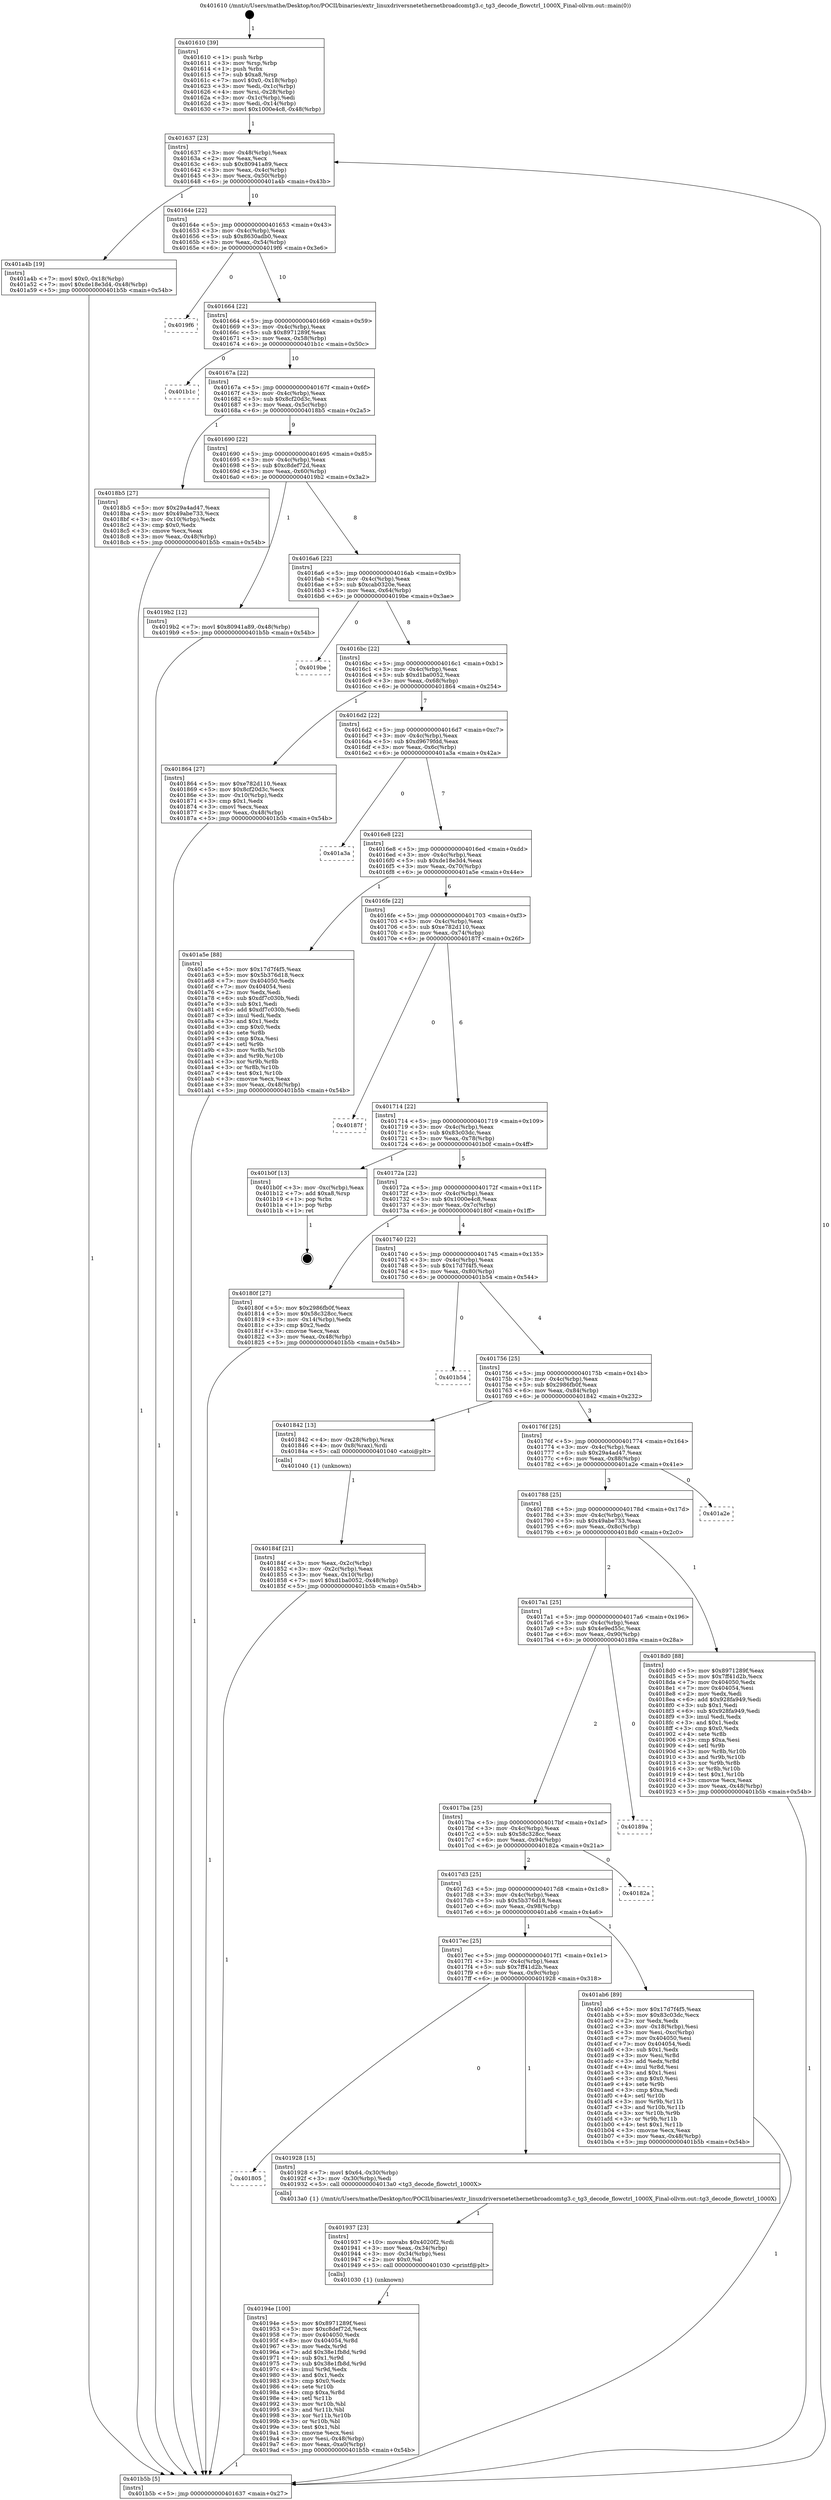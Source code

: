 digraph "0x401610" {
  label = "0x401610 (/mnt/c/Users/mathe/Desktop/tcc/POCII/binaries/extr_linuxdriversnetethernetbroadcomtg3.c_tg3_decode_flowctrl_1000X_Final-ollvm.out::main(0))"
  labelloc = "t"
  node[shape=record]

  Entry [label="",width=0.3,height=0.3,shape=circle,fillcolor=black,style=filled]
  "0x401637" [label="{
     0x401637 [23]\l
     | [instrs]\l
     &nbsp;&nbsp;0x401637 \<+3\>: mov -0x48(%rbp),%eax\l
     &nbsp;&nbsp;0x40163a \<+2\>: mov %eax,%ecx\l
     &nbsp;&nbsp;0x40163c \<+6\>: sub $0x80941a89,%ecx\l
     &nbsp;&nbsp;0x401642 \<+3\>: mov %eax,-0x4c(%rbp)\l
     &nbsp;&nbsp;0x401645 \<+3\>: mov %ecx,-0x50(%rbp)\l
     &nbsp;&nbsp;0x401648 \<+6\>: je 0000000000401a4b \<main+0x43b\>\l
  }"]
  "0x401a4b" [label="{
     0x401a4b [19]\l
     | [instrs]\l
     &nbsp;&nbsp;0x401a4b \<+7\>: movl $0x0,-0x18(%rbp)\l
     &nbsp;&nbsp;0x401a52 \<+7\>: movl $0xde18e3d4,-0x48(%rbp)\l
     &nbsp;&nbsp;0x401a59 \<+5\>: jmp 0000000000401b5b \<main+0x54b\>\l
  }"]
  "0x40164e" [label="{
     0x40164e [22]\l
     | [instrs]\l
     &nbsp;&nbsp;0x40164e \<+5\>: jmp 0000000000401653 \<main+0x43\>\l
     &nbsp;&nbsp;0x401653 \<+3\>: mov -0x4c(%rbp),%eax\l
     &nbsp;&nbsp;0x401656 \<+5\>: sub $0x8630adb0,%eax\l
     &nbsp;&nbsp;0x40165b \<+3\>: mov %eax,-0x54(%rbp)\l
     &nbsp;&nbsp;0x40165e \<+6\>: je 00000000004019f6 \<main+0x3e6\>\l
  }"]
  Exit [label="",width=0.3,height=0.3,shape=circle,fillcolor=black,style=filled,peripheries=2]
  "0x4019f6" [label="{
     0x4019f6\l
  }", style=dashed]
  "0x401664" [label="{
     0x401664 [22]\l
     | [instrs]\l
     &nbsp;&nbsp;0x401664 \<+5\>: jmp 0000000000401669 \<main+0x59\>\l
     &nbsp;&nbsp;0x401669 \<+3\>: mov -0x4c(%rbp),%eax\l
     &nbsp;&nbsp;0x40166c \<+5\>: sub $0x8971289f,%eax\l
     &nbsp;&nbsp;0x401671 \<+3\>: mov %eax,-0x58(%rbp)\l
     &nbsp;&nbsp;0x401674 \<+6\>: je 0000000000401b1c \<main+0x50c\>\l
  }"]
  "0x40194e" [label="{
     0x40194e [100]\l
     | [instrs]\l
     &nbsp;&nbsp;0x40194e \<+5\>: mov $0x8971289f,%esi\l
     &nbsp;&nbsp;0x401953 \<+5\>: mov $0xc8def72d,%ecx\l
     &nbsp;&nbsp;0x401958 \<+7\>: mov 0x404050,%edx\l
     &nbsp;&nbsp;0x40195f \<+8\>: mov 0x404054,%r8d\l
     &nbsp;&nbsp;0x401967 \<+3\>: mov %edx,%r9d\l
     &nbsp;&nbsp;0x40196a \<+7\>: add $0x38e1fb8d,%r9d\l
     &nbsp;&nbsp;0x401971 \<+4\>: sub $0x1,%r9d\l
     &nbsp;&nbsp;0x401975 \<+7\>: sub $0x38e1fb8d,%r9d\l
     &nbsp;&nbsp;0x40197c \<+4\>: imul %r9d,%edx\l
     &nbsp;&nbsp;0x401980 \<+3\>: and $0x1,%edx\l
     &nbsp;&nbsp;0x401983 \<+3\>: cmp $0x0,%edx\l
     &nbsp;&nbsp;0x401986 \<+4\>: sete %r10b\l
     &nbsp;&nbsp;0x40198a \<+4\>: cmp $0xa,%r8d\l
     &nbsp;&nbsp;0x40198e \<+4\>: setl %r11b\l
     &nbsp;&nbsp;0x401992 \<+3\>: mov %r10b,%bl\l
     &nbsp;&nbsp;0x401995 \<+3\>: and %r11b,%bl\l
     &nbsp;&nbsp;0x401998 \<+3\>: xor %r11b,%r10b\l
     &nbsp;&nbsp;0x40199b \<+3\>: or %r10b,%bl\l
     &nbsp;&nbsp;0x40199e \<+3\>: test $0x1,%bl\l
     &nbsp;&nbsp;0x4019a1 \<+3\>: cmovne %ecx,%esi\l
     &nbsp;&nbsp;0x4019a4 \<+3\>: mov %esi,-0x48(%rbp)\l
     &nbsp;&nbsp;0x4019a7 \<+6\>: mov %eax,-0xa0(%rbp)\l
     &nbsp;&nbsp;0x4019ad \<+5\>: jmp 0000000000401b5b \<main+0x54b\>\l
  }"]
  "0x401b1c" [label="{
     0x401b1c\l
  }", style=dashed]
  "0x40167a" [label="{
     0x40167a [22]\l
     | [instrs]\l
     &nbsp;&nbsp;0x40167a \<+5\>: jmp 000000000040167f \<main+0x6f\>\l
     &nbsp;&nbsp;0x40167f \<+3\>: mov -0x4c(%rbp),%eax\l
     &nbsp;&nbsp;0x401682 \<+5\>: sub $0x8cf20d3c,%eax\l
     &nbsp;&nbsp;0x401687 \<+3\>: mov %eax,-0x5c(%rbp)\l
     &nbsp;&nbsp;0x40168a \<+6\>: je 00000000004018b5 \<main+0x2a5\>\l
  }"]
  "0x401937" [label="{
     0x401937 [23]\l
     | [instrs]\l
     &nbsp;&nbsp;0x401937 \<+10\>: movabs $0x4020f2,%rdi\l
     &nbsp;&nbsp;0x401941 \<+3\>: mov %eax,-0x34(%rbp)\l
     &nbsp;&nbsp;0x401944 \<+3\>: mov -0x34(%rbp),%esi\l
     &nbsp;&nbsp;0x401947 \<+2\>: mov $0x0,%al\l
     &nbsp;&nbsp;0x401949 \<+5\>: call 0000000000401030 \<printf@plt\>\l
     | [calls]\l
     &nbsp;&nbsp;0x401030 \{1\} (unknown)\l
  }"]
  "0x4018b5" [label="{
     0x4018b5 [27]\l
     | [instrs]\l
     &nbsp;&nbsp;0x4018b5 \<+5\>: mov $0x29a4ad47,%eax\l
     &nbsp;&nbsp;0x4018ba \<+5\>: mov $0x49abe733,%ecx\l
     &nbsp;&nbsp;0x4018bf \<+3\>: mov -0x10(%rbp),%edx\l
     &nbsp;&nbsp;0x4018c2 \<+3\>: cmp $0x0,%edx\l
     &nbsp;&nbsp;0x4018c5 \<+3\>: cmove %ecx,%eax\l
     &nbsp;&nbsp;0x4018c8 \<+3\>: mov %eax,-0x48(%rbp)\l
     &nbsp;&nbsp;0x4018cb \<+5\>: jmp 0000000000401b5b \<main+0x54b\>\l
  }"]
  "0x401690" [label="{
     0x401690 [22]\l
     | [instrs]\l
     &nbsp;&nbsp;0x401690 \<+5\>: jmp 0000000000401695 \<main+0x85\>\l
     &nbsp;&nbsp;0x401695 \<+3\>: mov -0x4c(%rbp),%eax\l
     &nbsp;&nbsp;0x401698 \<+5\>: sub $0xc8def72d,%eax\l
     &nbsp;&nbsp;0x40169d \<+3\>: mov %eax,-0x60(%rbp)\l
     &nbsp;&nbsp;0x4016a0 \<+6\>: je 00000000004019b2 \<main+0x3a2\>\l
  }"]
  "0x401805" [label="{
     0x401805\l
  }", style=dashed]
  "0x4019b2" [label="{
     0x4019b2 [12]\l
     | [instrs]\l
     &nbsp;&nbsp;0x4019b2 \<+7\>: movl $0x80941a89,-0x48(%rbp)\l
     &nbsp;&nbsp;0x4019b9 \<+5\>: jmp 0000000000401b5b \<main+0x54b\>\l
  }"]
  "0x4016a6" [label="{
     0x4016a6 [22]\l
     | [instrs]\l
     &nbsp;&nbsp;0x4016a6 \<+5\>: jmp 00000000004016ab \<main+0x9b\>\l
     &nbsp;&nbsp;0x4016ab \<+3\>: mov -0x4c(%rbp),%eax\l
     &nbsp;&nbsp;0x4016ae \<+5\>: sub $0xcab0320e,%eax\l
     &nbsp;&nbsp;0x4016b3 \<+3\>: mov %eax,-0x64(%rbp)\l
     &nbsp;&nbsp;0x4016b6 \<+6\>: je 00000000004019be \<main+0x3ae\>\l
  }"]
  "0x401928" [label="{
     0x401928 [15]\l
     | [instrs]\l
     &nbsp;&nbsp;0x401928 \<+7\>: movl $0x64,-0x30(%rbp)\l
     &nbsp;&nbsp;0x40192f \<+3\>: mov -0x30(%rbp),%edi\l
     &nbsp;&nbsp;0x401932 \<+5\>: call 00000000004013a0 \<tg3_decode_flowctrl_1000X\>\l
     | [calls]\l
     &nbsp;&nbsp;0x4013a0 \{1\} (/mnt/c/Users/mathe/Desktop/tcc/POCII/binaries/extr_linuxdriversnetethernetbroadcomtg3.c_tg3_decode_flowctrl_1000X_Final-ollvm.out::tg3_decode_flowctrl_1000X)\l
  }"]
  "0x4019be" [label="{
     0x4019be\l
  }", style=dashed]
  "0x4016bc" [label="{
     0x4016bc [22]\l
     | [instrs]\l
     &nbsp;&nbsp;0x4016bc \<+5\>: jmp 00000000004016c1 \<main+0xb1\>\l
     &nbsp;&nbsp;0x4016c1 \<+3\>: mov -0x4c(%rbp),%eax\l
     &nbsp;&nbsp;0x4016c4 \<+5\>: sub $0xd1ba0052,%eax\l
     &nbsp;&nbsp;0x4016c9 \<+3\>: mov %eax,-0x68(%rbp)\l
     &nbsp;&nbsp;0x4016cc \<+6\>: je 0000000000401864 \<main+0x254\>\l
  }"]
  "0x4017ec" [label="{
     0x4017ec [25]\l
     | [instrs]\l
     &nbsp;&nbsp;0x4017ec \<+5\>: jmp 00000000004017f1 \<main+0x1e1\>\l
     &nbsp;&nbsp;0x4017f1 \<+3\>: mov -0x4c(%rbp),%eax\l
     &nbsp;&nbsp;0x4017f4 \<+5\>: sub $0x7ff41d2b,%eax\l
     &nbsp;&nbsp;0x4017f9 \<+6\>: mov %eax,-0x9c(%rbp)\l
     &nbsp;&nbsp;0x4017ff \<+6\>: je 0000000000401928 \<main+0x318\>\l
  }"]
  "0x401864" [label="{
     0x401864 [27]\l
     | [instrs]\l
     &nbsp;&nbsp;0x401864 \<+5\>: mov $0xe782d110,%eax\l
     &nbsp;&nbsp;0x401869 \<+5\>: mov $0x8cf20d3c,%ecx\l
     &nbsp;&nbsp;0x40186e \<+3\>: mov -0x10(%rbp),%edx\l
     &nbsp;&nbsp;0x401871 \<+3\>: cmp $0x1,%edx\l
     &nbsp;&nbsp;0x401874 \<+3\>: cmovl %ecx,%eax\l
     &nbsp;&nbsp;0x401877 \<+3\>: mov %eax,-0x48(%rbp)\l
     &nbsp;&nbsp;0x40187a \<+5\>: jmp 0000000000401b5b \<main+0x54b\>\l
  }"]
  "0x4016d2" [label="{
     0x4016d2 [22]\l
     | [instrs]\l
     &nbsp;&nbsp;0x4016d2 \<+5\>: jmp 00000000004016d7 \<main+0xc7\>\l
     &nbsp;&nbsp;0x4016d7 \<+3\>: mov -0x4c(%rbp),%eax\l
     &nbsp;&nbsp;0x4016da \<+5\>: sub $0xd9679fdd,%eax\l
     &nbsp;&nbsp;0x4016df \<+3\>: mov %eax,-0x6c(%rbp)\l
     &nbsp;&nbsp;0x4016e2 \<+6\>: je 0000000000401a3a \<main+0x42a\>\l
  }"]
  "0x401ab6" [label="{
     0x401ab6 [89]\l
     | [instrs]\l
     &nbsp;&nbsp;0x401ab6 \<+5\>: mov $0x17d7f4f5,%eax\l
     &nbsp;&nbsp;0x401abb \<+5\>: mov $0x83c03dc,%ecx\l
     &nbsp;&nbsp;0x401ac0 \<+2\>: xor %edx,%edx\l
     &nbsp;&nbsp;0x401ac2 \<+3\>: mov -0x18(%rbp),%esi\l
     &nbsp;&nbsp;0x401ac5 \<+3\>: mov %esi,-0xc(%rbp)\l
     &nbsp;&nbsp;0x401ac8 \<+7\>: mov 0x404050,%esi\l
     &nbsp;&nbsp;0x401acf \<+7\>: mov 0x404054,%edi\l
     &nbsp;&nbsp;0x401ad6 \<+3\>: sub $0x1,%edx\l
     &nbsp;&nbsp;0x401ad9 \<+3\>: mov %esi,%r8d\l
     &nbsp;&nbsp;0x401adc \<+3\>: add %edx,%r8d\l
     &nbsp;&nbsp;0x401adf \<+4\>: imul %r8d,%esi\l
     &nbsp;&nbsp;0x401ae3 \<+3\>: and $0x1,%esi\l
     &nbsp;&nbsp;0x401ae6 \<+3\>: cmp $0x0,%esi\l
     &nbsp;&nbsp;0x401ae9 \<+4\>: sete %r9b\l
     &nbsp;&nbsp;0x401aed \<+3\>: cmp $0xa,%edi\l
     &nbsp;&nbsp;0x401af0 \<+4\>: setl %r10b\l
     &nbsp;&nbsp;0x401af4 \<+3\>: mov %r9b,%r11b\l
     &nbsp;&nbsp;0x401af7 \<+3\>: and %r10b,%r11b\l
     &nbsp;&nbsp;0x401afa \<+3\>: xor %r10b,%r9b\l
     &nbsp;&nbsp;0x401afd \<+3\>: or %r9b,%r11b\l
     &nbsp;&nbsp;0x401b00 \<+4\>: test $0x1,%r11b\l
     &nbsp;&nbsp;0x401b04 \<+3\>: cmovne %ecx,%eax\l
     &nbsp;&nbsp;0x401b07 \<+3\>: mov %eax,-0x48(%rbp)\l
     &nbsp;&nbsp;0x401b0a \<+5\>: jmp 0000000000401b5b \<main+0x54b\>\l
  }"]
  "0x401a3a" [label="{
     0x401a3a\l
  }", style=dashed]
  "0x4016e8" [label="{
     0x4016e8 [22]\l
     | [instrs]\l
     &nbsp;&nbsp;0x4016e8 \<+5\>: jmp 00000000004016ed \<main+0xdd\>\l
     &nbsp;&nbsp;0x4016ed \<+3\>: mov -0x4c(%rbp),%eax\l
     &nbsp;&nbsp;0x4016f0 \<+5\>: sub $0xde18e3d4,%eax\l
     &nbsp;&nbsp;0x4016f5 \<+3\>: mov %eax,-0x70(%rbp)\l
     &nbsp;&nbsp;0x4016f8 \<+6\>: je 0000000000401a5e \<main+0x44e\>\l
  }"]
  "0x4017d3" [label="{
     0x4017d3 [25]\l
     | [instrs]\l
     &nbsp;&nbsp;0x4017d3 \<+5\>: jmp 00000000004017d8 \<main+0x1c8\>\l
     &nbsp;&nbsp;0x4017d8 \<+3\>: mov -0x4c(%rbp),%eax\l
     &nbsp;&nbsp;0x4017db \<+5\>: sub $0x5b376d18,%eax\l
     &nbsp;&nbsp;0x4017e0 \<+6\>: mov %eax,-0x98(%rbp)\l
     &nbsp;&nbsp;0x4017e6 \<+6\>: je 0000000000401ab6 \<main+0x4a6\>\l
  }"]
  "0x401a5e" [label="{
     0x401a5e [88]\l
     | [instrs]\l
     &nbsp;&nbsp;0x401a5e \<+5\>: mov $0x17d7f4f5,%eax\l
     &nbsp;&nbsp;0x401a63 \<+5\>: mov $0x5b376d18,%ecx\l
     &nbsp;&nbsp;0x401a68 \<+7\>: mov 0x404050,%edx\l
     &nbsp;&nbsp;0x401a6f \<+7\>: mov 0x404054,%esi\l
     &nbsp;&nbsp;0x401a76 \<+2\>: mov %edx,%edi\l
     &nbsp;&nbsp;0x401a78 \<+6\>: sub $0xdf7c030b,%edi\l
     &nbsp;&nbsp;0x401a7e \<+3\>: sub $0x1,%edi\l
     &nbsp;&nbsp;0x401a81 \<+6\>: add $0xdf7c030b,%edi\l
     &nbsp;&nbsp;0x401a87 \<+3\>: imul %edi,%edx\l
     &nbsp;&nbsp;0x401a8a \<+3\>: and $0x1,%edx\l
     &nbsp;&nbsp;0x401a8d \<+3\>: cmp $0x0,%edx\l
     &nbsp;&nbsp;0x401a90 \<+4\>: sete %r8b\l
     &nbsp;&nbsp;0x401a94 \<+3\>: cmp $0xa,%esi\l
     &nbsp;&nbsp;0x401a97 \<+4\>: setl %r9b\l
     &nbsp;&nbsp;0x401a9b \<+3\>: mov %r8b,%r10b\l
     &nbsp;&nbsp;0x401a9e \<+3\>: and %r9b,%r10b\l
     &nbsp;&nbsp;0x401aa1 \<+3\>: xor %r9b,%r8b\l
     &nbsp;&nbsp;0x401aa4 \<+3\>: or %r8b,%r10b\l
     &nbsp;&nbsp;0x401aa7 \<+4\>: test $0x1,%r10b\l
     &nbsp;&nbsp;0x401aab \<+3\>: cmovne %ecx,%eax\l
     &nbsp;&nbsp;0x401aae \<+3\>: mov %eax,-0x48(%rbp)\l
     &nbsp;&nbsp;0x401ab1 \<+5\>: jmp 0000000000401b5b \<main+0x54b\>\l
  }"]
  "0x4016fe" [label="{
     0x4016fe [22]\l
     | [instrs]\l
     &nbsp;&nbsp;0x4016fe \<+5\>: jmp 0000000000401703 \<main+0xf3\>\l
     &nbsp;&nbsp;0x401703 \<+3\>: mov -0x4c(%rbp),%eax\l
     &nbsp;&nbsp;0x401706 \<+5\>: sub $0xe782d110,%eax\l
     &nbsp;&nbsp;0x40170b \<+3\>: mov %eax,-0x74(%rbp)\l
     &nbsp;&nbsp;0x40170e \<+6\>: je 000000000040187f \<main+0x26f\>\l
  }"]
  "0x40182a" [label="{
     0x40182a\l
  }", style=dashed]
  "0x40187f" [label="{
     0x40187f\l
  }", style=dashed]
  "0x401714" [label="{
     0x401714 [22]\l
     | [instrs]\l
     &nbsp;&nbsp;0x401714 \<+5\>: jmp 0000000000401719 \<main+0x109\>\l
     &nbsp;&nbsp;0x401719 \<+3\>: mov -0x4c(%rbp),%eax\l
     &nbsp;&nbsp;0x40171c \<+5\>: sub $0x83c03dc,%eax\l
     &nbsp;&nbsp;0x401721 \<+3\>: mov %eax,-0x78(%rbp)\l
     &nbsp;&nbsp;0x401724 \<+6\>: je 0000000000401b0f \<main+0x4ff\>\l
  }"]
  "0x4017ba" [label="{
     0x4017ba [25]\l
     | [instrs]\l
     &nbsp;&nbsp;0x4017ba \<+5\>: jmp 00000000004017bf \<main+0x1af\>\l
     &nbsp;&nbsp;0x4017bf \<+3\>: mov -0x4c(%rbp),%eax\l
     &nbsp;&nbsp;0x4017c2 \<+5\>: sub $0x58c328cc,%eax\l
     &nbsp;&nbsp;0x4017c7 \<+6\>: mov %eax,-0x94(%rbp)\l
     &nbsp;&nbsp;0x4017cd \<+6\>: je 000000000040182a \<main+0x21a\>\l
  }"]
  "0x401b0f" [label="{
     0x401b0f [13]\l
     | [instrs]\l
     &nbsp;&nbsp;0x401b0f \<+3\>: mov -0xc(%rbp),%eax\l
     &nbsp;&nbsp;0x401b12 \<+7\>: add $0xa8,%rsp\l
     &nbsp;&nbsp;0x401b19 \<+1\>: pop %rbx\l
     &nbsp;&nbsp;0x401b1a \<+1\>: pop %rbp\l
     &nbsp;&nbsp;0x401b1b \<+1\>: ret\l
  }"]
  "0x40172a" [label="{
     0x40172a [22]\l
     | [instrs]\l
     &nbsp;&nbsp;0x40172a \<+5\>: jmp 000000000040172f \<main+0x11f\>\l
     &nbsp;&nbsp;0x40172f \<+3\>: mov -0x4c(%rbp),%eax\l
     &nbsp;&nbsp;0x401732 \<+5\>: sub $0x1000e4c8,%eax\l
     &nbsp;&nbsp;0x401737 \<+3\>: mov %eax,-0x7c(%rbp)\l
     &nbsp;&nbsp;0x40173a \<+6\>: je 000000000040180f \<main+0x1ff\>\l
  }"]
  "0x40189a" [label="{
     0x40189a\l
  }", style=dashed]
  "0x40180f" [label="{
     0x40180f [27]\l
     | [instrs]\l
     &nbsp;&nbsp;0x40180f \<+5\>: mov $0x2986fb0f,%eax\l
     &nbsp;&nbsp;0x401814 \<+5\>: mov $0x58c328cc,%ecx\l
     &nbsp;&nbsp;0x401819 \<+3\>: mov -0x14(%rbp),%edx\l
     &nbsp;&nbsp;0x40181c \<+3\>: cmp $0x2,%edx\l
     &nbsp;&nbsp;0x40181f \<+3\>: cmovne %ecx,%eax\l
     &nbsp;&nbsp;0x401822 \<+3\>: mov %eax,-0x48(%rbp)\l
     &nbsp;&nbsp;0x401825 \<+5\>: jmp 0000000000401b5b \<main+0x54b\>\l
  }"]
  "0x401740" [label="{
     0x401740 [22]\l
     | [instrs]\l
     &nbsp;&nbsp;0x401740 \<+5\>: jmp 0000000000401745 \<main+0x135\>\l
     &nbsp;&nbsp;0x401745 \<+3\>: mov -0x4c(%rbp),%eax\l
     &nbsp;&nbsp;0x401748 \<+5\>: sub $0x17d7f4f5,%eax\l
     &nbsp;&nbsp;0x40174d \<+3\>: mov %eax,-0x80(%rbp)\l
     &nbsp;&nbsp;0x401750 \<+6\>: je 0000000000401b54 \<main+0x544\>\l
  }"]
  "0x401b5b" [label="{
     0x401b5b [5]\l
     | [instrs]\l
     &nbsp;&nbsp;0x401b5b \<+5\>: jmp 0000000000401637 \<main+0x27\>\l
  }"]
  "0x401610" [label="{
     0x401610 [39]\l
     | [instrs]\l
     &nbsp;&nbsp;0x401610 \<+1\>: push %rbp\l
     &nbsp;&nbsp;0x401611 \<+3\>: mov %rsp,%rbp\l
     &nbsp;&nbsp;0x401614 \<+1\>: push %rbx\l
     &nbsp;&nbsp;0x401615 \<+7\>: sub $0xa8,%rsp\l
     &nbsp;&nbsp;0x40161c \<+7\>: movl $0x0,-0x18(%rbp)\l
     &nbsp;&nbsp;0x401623 \<+3\>: mov %edi,-0x1c(%rbp)\l
     &nbsp;&nbsp;0x401626 \<+4\>: mov %rsi,-0x28(%rbp)\l
     &nbsp;&nbsp;0x40162a \<+3\>: mov -0x1c(%rbp),%edi\l
     &nbsp;&nbsp;0x40162d \<+3\>: mov %edi,-0x14(%rbp)\l
     &nbsp;&nbsp;0x401630 \<+7\>: movl $0x1000e4c8,-0x48(%rbp)\l
  }"]
  "0x4017a1" [label="{
     0x4017a1 [25]\l
     | [instrs]\l
     &nbsp;&nbsp;0x4017a1 \<+5\>: jmp 00000000004017a6 \<main+0x196\>\l
     &nbsp;&nbsp;0x4017a6 \<+3\>: mov -0x4c(%rbp),%eax\l
     &nbsp;&nbsp;0x4017a9 \<+5\>: sub $0x4e9ed55c,%eax\l
     &nbsp;&nbsp;0x4017ae \<+6\>: mov %eax,-0x90(%rbp)\l
     &nbsp;&nbsp;0x4017b4 \<+6\>: je 000000000040189a \<main+0x28a\>\l
  }"]
  "0x401b54" [label="{
     0x401b54\l
  }", style=dashed]
  "0x401756" [label="{
     0x401756 [25]\l
     | [instrs]\l
     &nbsp;&nbsp;0x401756 \<+5\>: jmp 000000000040175b \<main+0x14b\>\l
     &nbsp;&nbsp;0x40175b \<+3\>: mov -0x4c(%rbp),%eax\l
     &nbsp;&nbsp;0x40175e \<+5\>: sub $0x2986fb0f,%eax\l
     &nbsp;&nbsp;0x401763 \<+6\>: mov %eax,-0x84(%rbp)\l
     &nbsp;&nbsp;0x401769 \<+6\>: je 0000000000401842 \<main+0x232\>\l
  }"]
  "0x4018d0" [label="{
     0x4018d0 [88]\l
     | [instrs]\l
     &nbsp;&nbsp;0x4018d0 \<+5\>: mov $0x8971289f,%eax\l
     &nbsp;&nbsp;0x4018d5 \<+5\>: mov $0x7ff41d2b,%ecx\l
     &nbsp;&nbsp;0x4018da \<+7\>: mov 0x404050,%edx\l
     &nbsp;&nbsp;0x4018e1 \<+7\>: mov 0x404054,%esi\l
     &nbsp;&nbsp;0x4018e8 \<+2\>: mov %edx,%edi\l
     &nbsp;&nbsp;0x4018ea \<+6\>: add $0x928fa949,%edi\l
     &nbsp;&nbsp;0x4018f0 \<+3\>: sub $0x1,%edi\l
     &nbsp;&nbsp;0x4018f3 \<+6\>: sub $0x928fa949,%edi\l
     &nbsp;&nbsp;0x4018f9 \<+3\>: imul %edi,%edx\l
     &nbsp;&nbsp;0x4018fc \<+3\>: and $0x1,%edx\l
     &nbsp;&nbsp;0x4018ff \<+3\>: cmp $0x0,%edx\l
     &nbsp;&nbsp;0x401902 \<+4\>: sete %r8b\l
     &nbsp;&nbsp;0x401906 \<+3\>: cmp $0xa,%esi\l
     &nbsp;&nbsp;0x401909 \<+4\>: setl %r9b\l
     &nbsp;&nbsp;0x40190d \<+3\>: mov %r8b,%r10b\l
     &nbsp;&nbsp;0x401910 \<+3\>: and %r9b,%r10b\l
     &nbsp;&nbsp;0x401913 \<+3\>: xor %r9b,%r8b\l
     &nbsp;&nbsp;0x401916 \<+3\>: or %r8b,%r10b\l
     &nbsp;&nbsp;0x401919 \<+4\>: test $0x1,%r10b\l
     &nbsp;&nbsp;0x40191d \<+3\>: cmovne %ecx,%eax\l
     &nbsp;&nbsp;0x401920 \<+3\>: mov %eax,-0x48(%rbp)\l
     &nbsp;&nbsp;0x401923 \<+5\>: jmp 0000000000401b5b \<main+0x54b\>\l
  }"]
  "0x401842" [label="{
     0x401842 [13]\l
     | [instrs]\l
     &nbsp;&nbsp;0x401842 \<+4\>: mov -0x28(%rbp),%rax\l
     &nbsp;&nbsp;0x401846 \<+4\>: mov 0x8(%rax),%rdi\l
     &nbsp;&nbsp;0x40184a \<+5\>: call 0000000000401040 \<atoi@plt\>\l
     | [calls]\l
     &nbsp;&nbsp;0x401040 \{1\} (unknown)\l
  }"]
  "0x40176f" [label="{
     0x40176f [25]\l
     | [instrs]\l
     &nbsp;&nbsp;0x40176f \<+5\>: jmp 0000000000401774 \<main+0x164\>\l
     &nbsp;&nbsp;0x401774 \<+3\>: mov -0x4c(%rbp),%eax\l
     &nbsp;&nbsp;0x401777 \<+5\>: sub $0x29a4ad47,%eax\l
     &nbsp;&nbsp;0x40177c \<+6\>: mov %eax,-0x88(%rbp)\l
     &nbsp;&nbsp;0x401782 \<+6\>: je 0000000000401a2e \<main+0x41e\>\l
  }"]
  "0x40184f" [label="{
     0x40184f [21]\l
     | [instrs]\l
     &nbsp;&nbsp;0x40184f \<+3\>: mov %eax,-0x2c(%rbp)\l
     &nbsp;&nbsp;0x401852 \<+3\>: mov -0x2c(%rbp),%eax\l
     &nbsp;&nbsp;0x401855 \<+3\>: mov %eax,-0x10(%rbp)\l
     &nbsp;&nbsp;0x401858 \<+7\>: movl $0xd1ba0052,-0x48(%rbp)\l
     &nbsp;&nbsp;0x40185f \<+5\>: jmp 0000000000401b5b \<main+0x54b\>\l
  }"]
  "0x401788" [label="{
     0x401788 [25]\l
     | [instrs]\l
     &nbsp;&nbsp;0x401788 \<+5\>: jmp 000000000040178d \<main+0x17d\>\l
     &nbsp;&nbsp;0x40178d \<+3\>: mov -0x4c(%rbp),%eax\l
     &nbsp;&nbsp;0x401790 \<+5\>: sub $0x49abe733,%eax\l
     &nbsp;&nbsp;0x401795 \<+6\>: mov %eax,-0x8c(%rbp)\l
     &nbsp;&nbsp;0x40179b \<+6\>: je 00000000004018d0 \<main+0x2c0\>\l
  }"]
  "0x401a2e" [label="{
     0x401a2e\l
  }", style=dashed]
  Entry -> "0x401610" [label=" 1"]
  "0x401637" -> "0x401a4b" [label=" 1"]
  "0x401637" -> "0x40164e" [label=" 10"]
  "0x401b0f" -> Exit [label=" 1"]
  "0x40164e" -> "0x4019f6" [label=" 0"]
  "0x40164e" -> "0x401664" [label=" 10"]
  "0x401ab6" -> "0x401b5b" [label=" 1"]
  "0x401664" -> "0x401b1c" [label=" 0"]
  "0x401664" -> "0x40167a" [label=" 10"]
  "0x401a5e" -> "0x401b5b" [label=" 1"]
  "0x40167a" -> "0x4018b5" [label=" 1"]
  "0x40167a" -> "0x401690" [label=" 9"]
  "0x401a4b" -> "0x401b5b" [label=" 1"]
  "0x401690" -> "0x4019b2" [label=" 1"]
  "0x401690" -> "0x4016a6" [label=" 8"]
  "0x4019b2" -> "0x401b5b" [label=" 1"]
  "0x4016a6" -> "0x4019be" [label=" 0"]
  "0x4016a6" -> "0x4016bc" [label=" 8"]
  "0x40194e" -> "0x401b5b" [label=" 1"]
  "0x4016bc" -> "0x401864" [label=" 1"]
  "0x4016bc" -> "0x4016d2" [label=" 7"]
  "0x401928" -> "0x401937" [label=" 1"]
  "0x4016d2" -> "0x401a3a" [label=" 0"]
  "0x4016d2" -> "0x4016e8" [label=" 7"]
  "0x4017ec" -> "0x401805" [label=" 0"]
  "0x4016e8" -> "0x401a5e" [label=" 1"]
  "0x4016e8" -> "0x4016fe" [label=" 6"]
  "0x401937" -> "0x40194e" [label=" 1"]
  "0x4016fe" -> "0x40187f" [label=" 0"]
  "0x4016fe" -> "0x401714" [label=" 6"]
  "0x4017d3" -> "0x4017ec" [label=" 1"]
  "0x401714" -> "0x401b0f" [label=" 1"]
  "0x401714" -> "0x40172a" [label=" 5"]
  "0x4017ec" -> "0x401928" [label=" 1"]
  "0x40172a" -> "0x40180f" [label=" 1"]
  "0x40172a" -> "0x401740" [label=" 4"]
  "0x40180f" -> "0x401b5b" [label=" 1"]
  "0x401610" -> "0x401637" [label=" 1"]
  "0x401b5b" -> "0x401637" [label=" 10"]
  "0x4017ba" -> "0x4017d3" [label=" 2"]
  "0x401740" -> "0x401b54" [label=" 0"]
  "0x401740" -> "0x401756" [label=" 4"]
  "0x4017d3" -> "0x401ab6" [label=" 1"]
  "0x401756" -> "0x401842" [label=" 1"]
  "0x401756" -> "0x40176f" [label=" 3"]
  "0x401842" -> "0x40184f" [label=" 1"]
  "0x40184f" -> "0x401b5b" [label=" 1"]
  "0x401864" -> "0x401b5b" [label=" 1"]
  "0x4018b5" -> "0x401b5b" [label=" 1"]
  "0x4017a1" -> "0x4017ba" [label=" 2"]
  "0x40176f" -> "0x401a2e" [label=" 0"]
  "0x40176f" -> "0x401788" [label=" 3"]
  "0x4017a1" -> "0x40189a" [label=" 0"]
  "0x401788" -> "0x4018d0" [label=" 1"]
  "0x401788" -> "0x4017a1" [label=" 2"]
  "0x4018d0" -> "0x401b5b" [label=" 1"]
  "0x4017ba" -> "0x40182a" [label=" 0"]
}
